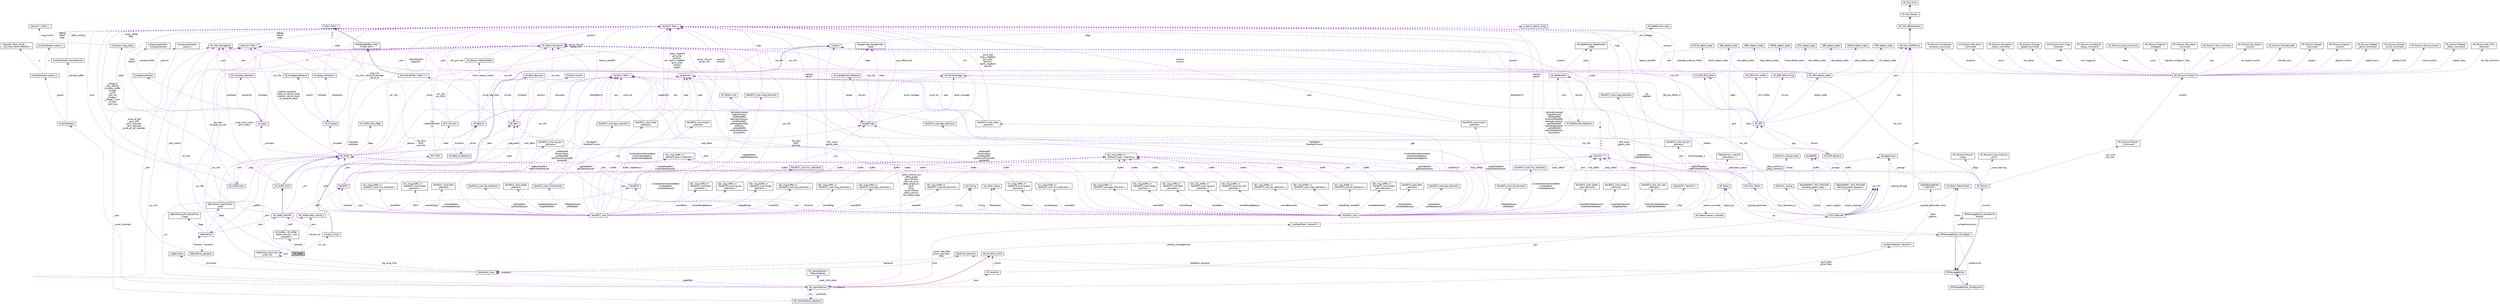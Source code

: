 digraph "AP_ADSB"
{
 // INTERACTIVE_SVG=YES
  edge [fontname="Helvetica",fontsize="10",labelfontname="Helvetica",labelfontsize="10"];
  node [fontname="Helvetica",fontsize="10",shape=record];
  Node1 [label="AP_ADSB",height=0.2,width=0.4,color="black", fillcolor="grey75", style="filled", fontcolor="black"];
  Node2 -> Node1 [dir="back",color="darkorchid3",fontsize="10",style="dashed",label=" _my_loc" ,fontname="Helvetica"];
  Node2 [label="Location_Class",height=0.2,width=0.4,color="black", fillcolor="white", style="filled",URL="$classLocation__Class.html"];
  Node3 -> Node2 [dir="back",color="midnightblue",fontsize="10",style="solid",fontname="Helvetica"];
  Node3 [label="Location",height=0.2,width=0.4,color="black", fillcolor="white", style="filled",URL="$structLocation.html"];
  Node4 -> Node3 [dir="back",color="darkorchid3",fontsize="10",style="dashed",label=" flags" ,fontname="Helvetica"];
  Node4 [label="Location_Option_Flags",height=0.2,width=0.4,color="black", fillcolor="white", style="filled",URL="$structLocation__Option__Flags.html"];
  Node5 -> Node2 [dir="back",color="darkorchid3",fontsize="10",style="dashed",label=" _ahrs" ,fontname="Helvetica"];
  Node5 [label="AP_AHRS_NavEKF",height=0.2,width=0.4,color="black", fillcolor="white", style="filled",URL="$classAP__AHRS__NavEKF.html"];
  Node6 -> Node5 [dir="back",color="midnightblue",fontsize="10",style="solid",fontname="Helvetica"];
  Node6 [label="AP_AHRS_DCM",height=0.2,width=0.4,color="black", fillcolor="white", style="filled",URL="$classAP__AHRS__DCM.html"];
  Node7 -> Node6 [dir="back",color="midnightblue",fontsize="10",style="solid",fontname="Helvetica"];
  Node7 [label="AP_AHRS",height=0.2,width=0.4,color="black", fillcolor="white", style="filled",URL="$classAP__AHRS.html"];
  Node8 -> Node7 [dir="back",color="darkorchid3",fontsize="10",style="dashed",label=" _rotation_autopilot\l_body_to_vehicle_body\n_rotation_vehicle_body\l_to_autopilot_body" ,fontname="Helvetica"];
  Node8 [label="Matrix3\< float \>",height=0.2,width=0.4,color="black", fillcolor="white", style="filled",URL="$classMatrix3.html"];
  Node9 -> Node8 [dir="back",color="darkorchid3",fontsize="10",style="dashed",label=" a\nb\nc" ,fontname="Helvetica"];
  Node9 [label="Vector3\< float \>",height=0.2,width=0.4,color="black", fillcolor="white", style="filled",URL="$classVector3.html"];
  Node10 -> Node7 [dir="back",color="darkorchid3",fontsize="10",style="dashed",label=" _flags" ,fontname="Helvetica"];
  Node10 [label="AP_AHRS::ahrs_flags",height=0.2,width=0.4,color="black", fillcolor="white", style="filled",URL="$structAP__AHRS_1_1ahrs__flags.html"];
  Node11 -> Node7 [dir="back",color="darkorchid3",fontsize="10",style="dashed",label=" _baro" ,fontname="Helvetica"];
  Node11 [label="AP_Baro",height=0.2,width=0.4,color="black", fillcolor="white", style="filled",URL="$classAP__Baro.html"];
  Node12 -> Node11 [dir="back",color="darkorchid3",fontsize="10",style="dashed",label=" sensors" ,fontname="Helvetica"];
  Node12 [label="AP_Baro::sensor",height=0.2,width=0.4,color="black", fillcolor="white", style="filled",URL="$structAP__Baro_1_1sensor.html"];
  Node13 -> Node11 [dir="back",color="darkorchid3",fontsize="10",style="dashed",label=" _climb_rate_filter" ,fontname="Helvetica"];
  Node13 [label="DerivativeFilter\< float, 7 \>",height=0.2,width=0.4,color="black", fillcolor="white", style="filled",URL="$classDerivativeFilter.html"];
  Node14 -> Node13 [dir="back",color="midnightblue",fontsize="10",style="solid",fontname="Helvetica"];
  Node14 [label="FilterWithBuffer\< float,\l FILTER_SIZE \>",height=0.2,width=0.4,color="black", fillcolor="white", style="filled",URL="$classFilterWithBuffer.html"];
  Node15 -> Node14 [dir="back",color="midnightblue",fontsize="10",style="solid",fontname="Helvetica"];
  Node15 [label="Filter\< float \>",height=0.2,width=0.4,color="black", fillcolor="white", style="filled",URL="$classFilter.html"];
  Node16 -> Node11 [dir="back",color="darkorchid3",fontsize="10",style="dashed",label=" var_info" ,fontname="Helvetica"];
  Node16 [label="AP_Param::GroupInfo",height=0.2,width=0.4,color="black", fillcolor="white", style="filled",URL="$structAP__Param_1_1GroupInfo.html"];
  Node16 -> Node16 [dir="back",color="darkorchid3",fontsize="10",style="dashed",label=" group_info_ptr\ngroup_info" ,fontname="Helvetica"];
  Node17 -> Node11 [dir="back",color="darkorchid3",fontsize="10",style="dashed",label=" drivers" ,fontname="Helvetica"];
  Node17 [label="AP_Baro_Backend",height=0.2,width=0.4,color="black", fillcolor="white", style="filled",URL="$classAP__Baro__Backend.html"];
  Node11 -> Node17 [dir="back",color="darkorchid3",fontsize="10",style="dashed",label=" _frontend" ,fontname="Helvetica"];
  Node18 -> Node17 [dir="back",color="darkorchid3",fontsize="10",style="dashed",label=" _sem" ,fontname="Helvetica"];
  Node18 [label="AP_HAL::Semaphore",height=0.2,width=0.4,color="black", fillcolor="white", style="filled",URL="$classAP__HAL_1_1Semaphore.html"];
  Node19 -> Node7 [dir="back",color="darkorchid3",fontsize="10",style="dashed",label=" _optflow" ,fontname="Helvetica"];
  Node19 [label="OpticalFlow",height=0.2,width=0.4,color="black", fillcolor="white", style="filled",URL="$classOpticalFlow.html"];
  Node5 -> Node19 [dir="back",color="darkorchid3",fontsize="10",style="dashed",label=" _ahrs" ,fontname="Helvetica"];
  Node16 -> Node19 [dir="back",color="darkorchid3",fontsize="10",style="dashed",label=" var_info" ,fontname="Helvetica"];
  Node20 -> Node19 [dir="back",color="darkorchid3",fontsize="10",style="dashed",label=" _state" ,fontname="Helvetica"];
  Node20 [label="OpticalFlow::OpticalFlow\l_state",height=0.2,width=0.4,color="black", fillcolor="white", style="filled",URL="$structOpticalFlow_1_1OpticalFlow__state.html"];
  Node21 -> Node20 [dir="back",color="darkorchid3",fontsize="10",style="dashed",label=" flowRate\nbodyRate" ,fontname="Helvetica"];
  Node21 [label="Vector2\< float \>",height=0.2,width=0.4,color="black", fillcolor="white", style="filled",URL="$structVector2.html"];
  Node22 -> Node19 [dir="back",color="darkorchid3",fontsize="10",style="dashed",label=" backend" ,fontname="Helvetica"];
  Node22 [label="OpticalFlow_backend",height=0.2,width=0.4,color="black", fillcolor="white", style="filled",URL="$classOpticalFlow__backend.html"];
  Node19 -> Node22 [dir="back",color="darkorchid3",fontsize="10",style="dashed",label=" frontend" ,fontname="Helvetica"];
  Node18 -> Node22 [dir="back",color="darkorchid3",fontsize="10",style="dashed",label=" _sem" ,fontname="Helvetica"];
  Node23 -> Node19 [dir="back",color="darkorchid3",fontsize="10",style="dashed",label=" _flags" ,fontname="Helvetica"];
  Node23 [label="OpticalFlow::AP_OpticalFlow\l_Flags",height=0.2,width=0.4,color="black", fillcolor="white", style="filled",URL="$structOpticalFlow_1_1AP__OpticalFlow__Flags.html"];
  Node16 -> Node7 [dir="back",color="darkorchid3",fontsize="10",style="dashed",label=" var_info" ,fontname="Helvetica"];
  Node24 -> Node7 [dir="back",color="darkorchid3",fontsize="10",style="dashed",label=" _view" ,fontname="Helvetica"];
  Node24 [label="AP_AHRS_View",height=0.2,width=0.4,color="black", fillcolor="white", style="filled",URL="$classAP__AHRS__View.html"];
  Node8 -> Node24 [dir="back",color="darkorchid3",fontsize="10",style="dashed",label=" rot_view\nrot_body_to_ned" ,fontname="Helvetica"];
  Node9 -> Node24 [dir="back",color="darkorchid3",fontsize="10",style="dashed",label=" gyro" ,fontname="Helvetica"];
  Node7 -> Node24 [dir="back",color="darkorchid3",fontsize="10",style="dashed",label=" ahrs" ,fontname="Helvetica"];
  Node9 -> Node7 [dir="back",color="darkorchid3",fontsize="10",style="dashed",label=" _last_trim\n_accel_ef_blended\n_accel_ef" ,fontname="Helvetica"];
  Node25 -> Node7 [dir="back",color="darkorchid3",fontsize="10",style="dashed",label=" _ins" ,fontname="Helvetica"];
  Node25 [label="AP_InertialSensor",height=0.2,width=0.4,color="black", fillcolor="white", style="filled",URL="$classAP__InertialSensor.html"];
  Node26 -> Node25 [dir="back",color="firebrick4",fontsize="10",style="solid",fontname="Helvetica"];
  Node26 [label="AP_AccelCal_Client",height=0.2,width=0.4,color="black", fillcolor="white", style="filled",URL="$classAP__AccelCal__Client.html"];
  Node27 -> Node25 [dir="back",color="darkorchid3",fontsize="10",style="dashed",label=" _peak_hold_state" ,fontname="Helvetica"];
  Node27 [label="AP_InertialSensor::\lPeakHoldState",height=0.2,width=0.4,color="black", fillcolor="white", style="filled",URL="$structAP__InertialSensor_1_1PeakHoldState.html"];
  Node28 -> Node25 [dir="back",color="darkorchid3",fontsize="10",style="dashed",label=" _accel_vibe_filter\n_accel_vibe_floor\l_filter" ,fontname="Helvetica"];
  Node28 [label="LowPassFilter\< Vector3f \>",height=0.2,width=0.4,color="black", fillcolor="white", style="filled",URL="$classLowPassFilter.html"];
  Node29 -> Node28 [dir="back",color="darkorchid3",fontsize="10",style="dashed",label=" _filter" ,fontname="Helvetica"];
  Node29 [label="DigitalLPF\< Vector3f \>",height=0.2,width=0.4,color="black", fillcolor="white", style="filled",URL="$classDigitalLPF.html"];
  Node30 -> Node29 [dir="back",color="darkorchid3",fontsize="10",style="dashed",label=" _output" ,fontname="Helvetica"];
  Node30 [label="Vector3\< T \>",height=0.2,width=0.4,color="black", fillcolor="white", style="filled",URL="$classVector3.html"];
  Node31 -> Node30 [dir="back",color="darkorchid3",fontsize="10",style="dashed",label=" x\ny\nz" ,fontname="Helvetica"];
  Node31 [label="T",height=0.2,width=0.4,color="grey75", fillcolor="white", style="filled"];
  Node32 -> Node25 [dir="back",color="darkorchid3",fontsize="10",style="dashed",label=" _backends" ,fontname="Helvetica"];
  Node32 [label="AP_InertialSensor_Backend",height=0.2,width=0.4,color="black", fillcolor="white", style="filled",URL="$classAP__InertialSensor__Backend.html"];
  Node18 -> Node32 [dir="back",color="darkorchid3",fontsize="10",style="dashed",label=" _sem" ,fontname="Helvetica"];
  Node25 -> Node32 [dir="back",color="darkorchid3",fontsize="10",style="dashed",label=" _imu" ,fontname="Helvetica"];
  Node33 -> Node25 [dir="back",color="darkorchid3",fontsize="10",style="dashed",label=" _gyro_filter\n_accel_filter" ,fontname="Helvetica"];
  Node33 [label="LowPassFilter2p\< Vector3f \>",height=0.2,width=0.4,color="black", fillcolor="white", style="filled",URL="$classLowPassFilter2p.html"];
  Node34 -> Node33 [dir="back",color="darkorchid3",fontsize="10",style="dashed",label=" _filter\n_params" ,fontname="Helvetica"];
  Node34 [label="DigitalBiquadFilter\l\< Vector3f \>",height=0.2,width=0.4,color="black", fillcolor="white", style="filled",URL="$classDigitalBiquadFilter.html"];
  Node30 -> Node34 [dir="back",color="darkorchid3",fontsize="10",style="dashed",label=" _delay_element_1\n_delay_element_2" ,fontname="Helvetica"];
  Node35 -> Node25 [dir="back",color="darkorchid3",fontsize="10",style="dashed",label=" _accel_calibrator" ,fontname="Helvetica"];
  Node35 [label="AccelCalibrator",height=0.2,width=0.4,color="black", fillcolor="white", style="filled",URL="$classAccelCalibrator.html"];
  Node36 -> Node35 [dir="back",color="darkorchid3",fontsize="10",style="dashed",label=" _param" ,fontname="Helvetica"];
  Node36 [label="AccelCalibrator::param_u",height=0.2,width=0.4,color="black", fillcolor="white", style="filled",URL="$unionAccelCalibrator_1_1param__u.html"];
  Node37 -> Node36 [dir="back",color="darkorchid3",fontsize="10",style="dashed",label=" s" ,fontname="Helvetica"];
  Node37 [label="AccelCalibrator::param_t",height=0.2,width=0.4,color="black", fillcolor="white", style="filled",URL="$structAccelCalibrator_1_1param__t.html"];
  Node9 -> Node37 [dir="back",color="darkorchid3",fontsize="10",style="dashed",label=" offdiag\noffset\ndiag" ,fontname="Helvetica"];
  Node38 -> Node36 [dir="back",color="darkorchid3",fontsize="10",style="dashed",label=" a" ,fontname="Helvetica"];
  Node38 [label="VectorN\< float, ACCEL\l_CAL_MAX_NUM_PARAMS \>",height=0.2,width=0.4,color="black", fillcolor="white", style="filled",URL="$classVectorN.html"];
  Node39 -> Node35 [dir="back",color="darkorchid3",fontsize="10",style="dashed",label=" _sample_buffer" ,fontname="Helvetica"];
  Node39 [label="AccelCalibrator::AccelSample",height=0.2,width=0.4,color="black", fillcolor="white", style="filled",URL="$structAccelCalibrator_1_1AccelSample.html"];
  Node9 -> Node39 [dir="back",color="darkorchid3",fontsize="10",style="dashed",label=" delta_velocity" ,fontname="Helvetica"];
  Node40 -> Node25 [dir="back",color="darkorchid3",fontsize="10",style="dashed",label=" _dataflash" ,fontname="Helvetica"];
  Node40 [label="DataFlash_Class",height=0.2,width=0.4,color="black", fillcolor="white", style="filled",URL="$classDataFlash__Class.html"];
  Node41 -> Node40 [dir="back",color="darkorchid3",fontsize="10",style="dashed",label=" log_write_fmts" ,fontname="Helvetica"];
  Node41 [label="DataFlash_Class::log\l_write_fmt",height=0.2,width=0.4,color="black", fillcolor="white", style="filled",URL="$structDataFlash__Class_1_1log__write__fmt.html"];
  Node41 -> Node41 [dir="back",color="darkorchid3",fontsize="10",style="dashed",label=" next" ,fontname="Helvetica"];
  Node42 -> Node40 [dir="back",color="darkorchid3",fontsize="10",style="dashed",label=" _structures" ,fontname="Helvetica"];
  Node42 [label="LogStructure",height=0.2,width=0.4,color="black", fillcolor="white", style="filled",URL="$structLogStructure.html"];
  Node40 -> Node40 [dir="back",color="darkorchid3",fontsize="10",style="dashed",label=" _instance" ,fontname="Helvetica"];
  Node43 -> Node40 [dir="back",color="darkorchid3",fontsize="10",style="dashed",label=" backends" ,fontname="Helvetica"];
  Node43 [label="DataFlash_Backend",height=0.2,width=0.4,color="black", fillcolor="white", style="filled",URL="$classDataFlash__Backend.html"];
  Node40 -> Node43 [dir="back",color="darkorchid3",fontsize="10",style="dashed",label=" _front" ,fontname="Helvetica"];
  Node44 -> Node43 [dir="back",color="darkorchid3",fontsize="10",style="dashed",label=" _startup_messagewriter" ,fontname="Helvetica"];
  Node44 [label="DFMessageWriter_DFLogStart",height=0.2,width=0.4,color="black", fillcolor="white", style="filled",URL="$classDFMessageWriter__DFLogStart.html"];
  Node45 -> Node44 [dir="back",color="midnightblue",fontsize="10",style="solid",fontname="Helvetica"];
  Node45 [label="DFMessageWriter",height=0.2,width=0.4,color="black", fillcolor="white", style="filled",URL="$classDFMessageWriter.html"];
  Node43 -> Node45 [dir="back",color="darkorchid3",fontsize="10",style="dashed",label=" _dataflash_backend" ,fontname="Helvetica"];
  Node46 -> Node44 [dir="back",color="darkorchid3",fontsize="10",style="dashed",label=" _writeentiremission" ,fontname="Helvetica"];
  Node46 [label="DFMessageWriter_WriteEntire\lMission",height=0.2,width=0.4,color="black", fillcolor="white", style="filled",URL="$classDFMessageWriter__WriteEntireMission.html"];
  Node45 -> Node46 [dir="back",color="midnightblue",fontsize="10",style="solid",fontname="Helvetica"];
  Node47 -> Node46 [dir="back",color="darkorchid3",fontsize="10",style="dashed",label=" _mission" ,fontname="Helvetica"];
  Node47 [label="AP_Mission",height=0.2,width=0.4,color="black", fillcolor="white", style="filled",URL="$classAP__Mission.html",tooltip="Object managing Mission. "];
  Node48 -> Node47 [dir="back",color="darkorchid3",fontsize="10",style="dashed",label=" _storage" ,fontname="Helvetica"];
  Node48 [label="StorageAccess",height=0.2,width=0.4,color="black", fillcolor="white", style="filled",URL="$classStorageAccess.html"];
  Node49 -> Node47 [dir="back",color="darkorchid3",fontsize="10",style="dashed",label=" _nav_cmd\n_do_cmd" ,fontname="Helvetica"];
  Node49 [label="AP_Mission::Mission\l_Command",height=0.2,width=0.4,color="black", fillcolor="white", style="filled",URL="$structAP__Mission_1_1Mission__Command.html"];
  Node50 -> Node49 [dir="back",color="darkorchid3",fontsize="10",style="dashed",label=" content" ,fontname="Helvetica"];
  Node50 [label="AP_Mission::Content",height=0.2,width=0.4,color="black", fillcolor="white", style="filled",URL="$unionAP__Mission_1_1Content.html"];
  Node51 -> Node50 [dir="back",color="darkorchid3",fontsize="10",style="dashed",label=" guided_limits" ,fontname="Helvetica"];
  Node51 [label="AP_Mission::Guided\l_Limits_Command",height=0.2,width=0.4,color="black", fillcolor="white", style="filled",URL="$structAP__Mission_1_1Guided__Limits__Command.html"];
  Node52 -> Node50 [dir="back",color="darkorchid3",fontsize="10",style="dashed",label=" mount_control" ,fontname="Helvetica"];
  Node52 [label="AP_Mission::Mount_Control",height=0.2,width=0.4,color="black", fillcolor="white", style="filled",URL="$structAP__Mission_1_1Mount__Control.html"];
  Node53 -> Node50 [dir="back",color="darkorchid3",fontsize="10",style="dashed",label=" repeat_relay" ,fontname="Helvetica"];
  Node53 [label="AP_Mission::Repeat\l_Relay_Command",height=0.2,width=0.4,color="black", fillcolor="white", style="filled",URL="$structAP__Mission_1_1Repeat__Relay__Command.html"];
  Node54 -> Node50 [dir="back",color="darkorchid3",fontsize="10",style="dashed",label=" do_vtol_transition" ,fontname="Helvetica"];
  Node54 [label="AP_Mission::Do_VTOL\l_Transition",height=0.2,width=0.4,color="black", fillcolor="white", style="filled",URL="$structAP__Mission_1_1Do__VTOL__Transition.html"];
  Node55 -> Node50 [dir="back",color="darkorchid3",fontsize="10",style="dashed",label=" distance" ,fontname="Helvetica"];
  Node55 [label="AP_Mission::Conditional\l_Distance_Command",height=0.2,width=0.4,color="black", fillcolor="white", style="filled",URL="$structAP__Mission_1_1Conditional__Distance__Command.html"];
  Node56 -> Node50 [dir="back",color="darkorchid3",fontsize="10",style="dashed",label=" servo" ,fontname="Helvetica"];
  Node56 [label="AP_Mission::Set_Servo\l_Command",height=0.2,width=0.4,color="black", fillcolor="white", style="filled",URL="$structAP__Mission_1_1Set__Servo__Command.html"];
  Node57 -> Node50 [dir="back",color="darkorchid3",fontsize="10",style="dashed",label=" nav_delay" ,fontname="Helvetica"];
  Node57 [label="AP_Mission::Navigation\l_Delay_Command",height=0.2,width=0.4,color="black", fillcolor="white", style="filled",URL="$structAP__Mission_1_1Navigation__Delay__Command.html"];
  Node58 -> Node50 [dir="back",color="darkorchid3",fontsize="10",style="dashed",label=" speed" ,fontname="Helvetica"];
  Node58 [label="AP_Mission::Change\l_Speed_Command",height=0.2,width=0.4,color="black", fillcolor="white", style="filled",URL="$structAP__Mission_1_1Change__Speed__Command.html"];
  Node59 -> Node50 [dir="back",color="darkorchid3",fontsize="10",style="dashed",label=" cam_trigg_dist" ,fontname="Helvetica"];
  Node59 [label="AP_Mission::Cam_Trigg\l_Distance",height=0.2,width=0.4,color="black", fillcolor="white", style="filled",URL="$structAP__Mission_1_1Cam__Trigg__Distance.html"];
  Node60 -> Node50 [dir="back",color="darkorchid3",fontsize="10",style="dashed",label=" delay" ,fontname="Helvetica"];
  Node60 [label="AP_Mission::Conditional\l_Delay_Command",height=0.2,width=0.4,color="black", fillcolor="white", style="filled",URL="$structAP__Mission_1_1Conditional__Delay__Command.html"];
  Node61 -> Node50 [dir="back",color="darkorchid3",fontsize="10",style="dashed",label=" jump" ,fontname="Helvetica"];
  Node61 [label="AP_Mission::Jump_Command",height=0.2,width=0.4,color="black", fillcolor="white", style="filled",URL="$structAP__Mission_1_1Jump__Command.html"];
  Node3 -> Node50 [dir="back",color="darkorchid3",fontsize="10",style="dashed",label=" location" ,fontname="Helvetica"];
  Node62 -> Node50 [dir="back",color="darkorchid3",fontsize="10",style="dashed",label=" digicam_configure" ,fontname="Helvetica"];
  Node62 [label="AP_Mission::Digicam\l_Configure",height=0.2,width=0.4,color="black", fillcolor="white", style="filled",URL="$structAP__Mission_1_1Digicam__Configure.html"];
  Node63 -> Node50 [dir="back",color="darkorchid3",fontsize="10",style="dashed",label=" relay" ,fontname="Helvetica"];
  Node63 [label="AP_Mission::Set_Relay\l_Command",height=0.2,width=0.4,color="black", fillcolor="white", style="filled",URL="$structAP__Mission_1_1Set__Relay__Command.html"];
  Node64 -> Node50 [dir="back",color="darkorchid3",fontsize="10",style="dashed",label=" yaw" ,fontname="Helvetica"];
  Node64 [label="AP_Mission::Yaw_Command",height=0.2,width=0.4,color="black", fillcolor="white", style="filled",URL="$structAP__Mission_1_1Yaw__Command.html"];
  Node65 -> Node50 [dir="back",color="darkorchid3",fontsize="10",style="dashed",label=" do_engine_control" ,fontname="Helvetica"];
  Node65 [label="AP_Mission::Do_Engine\l_Control",height=0.2,width=0.4,color="black", fillcolor="white", style="filled",URL="$structAP__Mission_1_1Do__Engine__Control.html"];
  Node66 -> Node50 [dir="back",color="darkorchid3",fontsize="10",style="dashed",label=" altitude_wait" ,fontname="Helvetica"];
  Node66 [label="AP_Mission::Altitude_Wait",height=0.2,width=0.4,color="black", fillcolor="white", style="filled",URL="$structAP__Mission_1_1Altitude__Wait.html"];
  Node67 -> Node50 [dir="back",color="darkorchid3",fontsize="10",style="dashed",label=" gripper" ,fontname="Helvetica"];
  Node67 [label="AP_Mission::Gripper\l_Command",height=0.2,width=0.4,color="black", fillcolor="white", style="filled",URL="$structAP__Mission_1_1Gripper__Command.html"];
  Node68 -> Node50 [dir="back",color="darkorchid3",fontsize="10",style="dashed",label=" digicam_control" ,fontname="Helvetica"];
  Node68 [label="AP_Mission::Digicam\l_Control",height=0.2,width=0.4,color="black", fillcolor="white", style="filled",URL="$structAP__Mission_1_1Digicam__Control.html"];
  Node69 -> Node50 [dir="back",color="darkorchid3",fontsize="10",style="dashed",label=" repeat_servo" ,fontname="Helvetica"];
  Node69 [label="AP_Mission::Repeat\l_Servo_Command",height=0.2,width=0.4,color="black", fillcolor="white", style="filled",URL="$structAP__Mission_1_1Repeat__Servo__Command.html"];
  Node16 -> Node47 [dir="back",color="darkorchid3",fontsize="10",style="dashed",label=" var_info" ,fontname="Helvetica"];
  Node70 -> Node47 [dir="back",color="darkorchid3",fontsize="10",style="dashed",label=" _flags" ,fontname="Helvetica"];
  Node70 [label="AP_Mission::Mission\l_Flags",height=0.2,width=0.4,color="black", fillcolor="white", style="filled",URL="$structAP__Mission_1_1Mission__Flags.html"];
  Node7 -> Node47 [dir="back",color="darkorchid3",fontsize="10",style="dashed",label=" _ahrs" ,fontname="Helvetica"];
  Node71 -> Node47 [dir="back",color="darkorchid3",fontsize="10",style="dashed",label=" _jump_tracking" ,fontname="Helvetica"];
  Node71 [label="AP_Mission::jump_tracking\l_struct",height=0.2,width=0.4,color="black", fillcolor="white", style="filled",URL="$structAP__Mission_1_1jump__tracking__struct.html"];
  Node72 -> Node44 [dir="back",color="darkorchid3",fontsize="10",style="dashed",label=" _writesysinfo" ,fontname="Helvetica"];
  Node72 [label="DFMessageWriter_WriteSysInfo",height=0.2,width=0.4,color="black", fillcolor="white", style="filled",URL="$classDFMessageWriter__WriteSysInfo.html"];
  Node45 -> Node72 [dir="back",color="midnightblue",fontsize="10",style="solid",fontname="Helvetica"];
  Node73 -> Node44 [dir="back",color="darkorchid3",fontsize="10",style="dashed",label=" token" ,fontname="Helvetica"];
  Node73 [label="AP_Param::ParamToken",height=0.2,width=0.4,color="black", fillcolor="white", style="filled",URL="$structAP__Param_1_1ParamToken.html"];
  Node74 -> Node44 [dir="back",color="darkorchid3",fontsize="10",style="dashed",label=" ap" ,fontname="Helvetica"];
  Node74 [label="AP_Param",height=0.2,width=0.4,color="black", fillcolor="white", style="filled",URL="$classAP__Param.html"];
  Node48 -> Node74 [dir="back",color="darkorchid3",fontsize="10",style="dashed",label=" _storage" ,fontname="Helvetica"];
  Node75 -> Node74 [dir="back",color="darkorchid3",fontsize="10",style="dashed",label=" _var_info" ,fontname="Helvetica"];
  Node75 [label="AP_Param::Info",height=0.2,width=0.4,color="black", fillcolor="white", style="filled",URL="$structAP__Param_1_1Info.html"];
  Node16 -> Node75 [dir="back",color="darkorchid3",fontsize="10",style="dashed",label=" group_info_ptr\ngroup_info" ,fontname="Helvetica"];
  Node76 -> Node74 [dir="back",color="darkorchid3",fontsize="10",style="dashed",label=" param_overrides" ,fontname="Helvetica"];
  Node76 [label="AP_Param::param_override",height=0.2,width=0.4,color="black", fillcolor="white", style="filled",URL="$structAP__Param_1_1param__override.html"];
  Node74 -> Node76 [dir="back",color="darkorchid3",fontsize="10",style="dashed",label=" object_ptr" ,fontname="Helvetica"];
  Node16 -> Node40 [dir="back",color="darkorchid3",fontsize="10",style="dashed",label=" var_info" ,fontname="Helvetica"];
  Node16 -> Node25 [dir="back",color="darkorchid3",fontsize="10",style="dashed",label=" var_info" ,fontname="Helvetica"];
  Node25 -> Node25 [dir="back",color="darkorchid3",fontsize="10",style="dashed",label=" _s_instance" ,fontname="Helvetica"];
  Node9 -> Node25 [dir="back",color="darkorchid3",fontsize="10",style="dashed",label=" _delta_velocity_acc\n_delta_angle\n_gyro_filtered\n_last_raw_gyro\n_delta_angle_acc\n_gyro\n_accel\n_accel_filtered\n_delta_velocity\n_last_delta_angle\n..." ,fontname="Helvetica"];
  Node77 -> Node25 [dir="back",color="darkorchid3",fontsize="10",style="dashed",label=" _acal" ,fontname="Helvetica"];
  Node77 [label="AP_AccelCal",height=0.2,width=0.4,color="black", fillcolor="white", style="filled",URL="$classAP__AccelCal.html"];
  Node78 -> Node77 [dir="back",color="darkorchid3",fontsize="10",style="dashed",label=" _gcs" ,fontname="Helvetica"];
  Node78 [label="GCS_MAVLINK",height=0.2,width=0.4,color="black", fillcolor="white", style="filled",URL="$structGCS__MAVLINK.html",tooltip="MAVLink transport control class. "];
  Node79 -> Node78 [dir="back",color="midnightblue",fontsize="10",style="solid",fontname="Helvetica"];
  Node79 [label="var_info",height=0.2,width=0.4,color="grey75", fillcolor="white", style="filled"];
  Node79 -> Node78 [dir="back",color="midnightblue",fontsize="10",style="solid",fontname="Helvetica"];
  Node79 -> Node78 [dir="back",color="midnightblue",fontsize="10",style="solid",fontname="Helvetica"];
  Node48 -> Node78 [dir="back",color="darkorchid3",fontsize="10",style="dashed",label=" _signing_storage" ,fontname="Helvetica"];
  Node80 -> Node78 [dir="back",color="darkorchid3",fontsize="10",style="dashed",label=" serialmanager_p" ,fontname="Helvetica"];
  Node80 [label="AP_SerialManager",height=0.2,width=0.4,color="black", fillcolor="white", style="filled",URL="$classAP__SerialManager.html"];
  Node81 -> Node80 [dir="back",color="darkorchid3",fontsize="10",style="dashed",label=" uart" ,fontname="Helvetica"];
  Node81 [label="AP_HAL::UARTDriver",height=0.2,width=0.4,color="black", fillcolor="white", style="filled",URL="$classAP__HAL_1_1UARTDriver.html"];
  Node82 -> Node81 [dir="back",color="midnightblue",fontsize="10",style="solid",fontname="Helvetica"];
  Node82 [label="AP_HAL::BetterStream",height=0.2,width=0.4,color="black", fillcolor="white", style="filled",URL="$classAP__HAL_1_1BetterStream.html"];
  Node83 -> Node82 [dir="back",color="midnightblue",fontsize="10",style="solid",fontname="Helvetica"];
  Node83 [label="AP_HAL::Stream",height=0.2,width=0.4,color="black", fillcolor="white", style="filled",URL="$classAP__HAL_1_1Stream.html"];
  Node84 -> Node83 [dir="back",color="midnightblue",fontsize="10",style="solid",fontname="Helvetica"];
  Node84 [label="AP_HAL::Print",height=0.2,width=0.4,color="black", fillcolor="white", style="filled",URL="$classAP__HAL_1_1Print.html"];
  Node16 -> Node80 [dir="back",color="darkorchid3",fontsize="10",style="dashed",label=" var_info" ,fontname="Helvetica"];
  Node85 -> Node78 [dir="back",color="darkorchid3",fontsize="10",style="dashed",label=" param_replies" ,fontname="Helvetica"];
  Node85 [label="ObjectBuffer\< GCS_MAVLINK\l::pending_param_reply \>",height=0.2,width=0.4,color="black", fillcolor="white", style="filled",URL="$classObjectBuffer.html"];
  Node86 -> Node85 [dir="back",color="darkorchid3",fontsize="10",style="dashed",label=" buffer" ,fontname="Helvetica"];
  Node86 [label="ByteBuffer",height=0.2,width=0.4,color="black", fillcolor="white", style="filled",URL="$classByteBuffer.html"];
  Node87 -> Node78 [dir="back",color="darkorchid3",fontsize="10",style="dashed",label=" param_requests" ,fontname="Helvetica"];
  Node87 [label="ObjectBuffer\< GCS_MAVLINK\l::pending_param_request \>",height=0.2,width=0.4,color="black", fillcolor="white", style="filled",URL="$classObjectBuffer.html"];
  Node86 -> Node87 [dir="back",color="darkorchid3",fontsize="10",style="dashed",label=" buffer" ,fontname="Helvetica"];
  Node73 -> Node78 [dir="back",color="darkorchid3",fontsize="10",style="dashed",label=" _queued_parameter_token" ,fontname="Helvetica"];
  Node88 -> Node78 [dir="back",color="darkorchid3",fontsize="10",style="dashed",label=" routing" ,fontname="Helvetica"];
  Node88 [label="MAVLink_routing",height=0.2,width=0.4,color="black", fillcolor="white", style="filled",URL="$classMAVLink__routing.html"];
  Node89 -> Node88 [dir="back",color="darkorchid3",fontsize="10",style="dashed",label=" routes" ,fontname="Helvetica"];
  Node89 [label="MAVLink_routing::route",height=0.2,width=0.4,color="black", fillcolor="white", style="filled",URL="$structMAVLink__routing_1_1route.html"];
  Node81 -> Node78 [dir="back",color="darkorchid3",fontsize="10",style="dashed",label=" _port" ,fontname="Helvetica"];
  Node74 -> Node78 [dir="back",color="darkorchid3",fontsize="10",style="dashed",label=" _queued_parameter" ,fontname="Helvetica"];
  Node16 -> Node78 [dir="back",color="darkorchid3",fontsize="10",style="dashed",label=" var_info" ,fontname="Helvetica"];
  Node90 -> Node78 [dir="back",color="darkorchid3",fontsize="10",style="dashed",label=" frsky_telemetry_p" ,fontname="Helvetica"];
  Node90 [label="AP_Frsky_Telem",height=0.2,width=0.4,color="black", fillcolor="white", style="filled",URL="$classAP__Frsky__Telem.html"];
  Node91 -> Node90 [dir="back",color="darkorchid3",fontsize="10",style="dashed",label=" _battery" ,fontname="Helvetica"];
  Node91 [label="AP_BattMonitor",height=0.2,width=0.4,color="black", fillcolor="white", style="filled",URL="$classAP__BattMonitor.html"];
  Node16 -> Node91 [dir="back",color="darkorchid3",fontsize="10",style="dashed",label=" var_info" ,fontname="Helvetica"];
  Node92 -> Node91 [dir="back",color="darkorchid3",fontsize="10",style="dashed",label=" state" ,fontname="Helvetica"];
  Node92 [label="AP_BattMonitor::BattMonitor\l_State",height=0.2,width=0.4,color="black", fillcolor="white", style="filled",URL="$structAP__BattMonitor_1_1BattMonitor__State.html"];
  Node93 -> Node92 [dir="back",color="darkorchid3",fontsize="10",style="dashed",label=" cell_voltages" ,fontname="Helvetica"];
  Node93 [label="AP_BattMonitor::cells",height=0.2,width=0.4,color="black", fillcolor="white", style="filled",URL="$structAP__BattMonitor_1_1cells.html"];
  Node94 -> Node91 [dir="back",color="darkorchid3",fontsize="10",style="dashed",label=" drivers" ,fontname="Helvetica"];
  Node94 [label="AP_BattMonitor_Backend",height=0.2,width=0.4,color="black", fillcolor="white", style="filled",URL="$classAP__BattMonitor__Backend.html"];
  Node91 -> Node94 [dir="back",color="darkorchid3",fontsize="10",style="dashed",label=" _mon" ,fontname="Helvetica"];
  Node92 -> Node94 [dir="back",color="darkorchid3",fontsize="10",style="dashed",label=" _state" ,fontname="Helvetica"];
  Node81 -> Node90 [dir="back",color="darkorchid3",fontsize="10",style="dashed",label=" _port" ,fontname="Helvetica"];
  Node95 -> Node90 [dir="back",color="darkorchid3",fontsize="10",style="dashed",label=" _rng" ,fontname="Helvetica"];
  Node95 [label="RangeFinder",height=0.2,width=0.4,color="black", fillcolor="white", style="filled",URL="$classRangeFinder.html"];
  Node80 -> Node95 [dir="back",color="darkorchid3",fontsize="10",style="dashed",label=" serial_manager" ,fontname="Helvetica"];
  Node96 -> Node95 [dir="back",color="darkorchid3",fontsize="10",style="dashed",label=" state" ,fontname="Helvetica"];
  Node96 [label="RangeFinder::RangeFinder\l_State",height=0.2,width=0.4,color="black", fillcolor="white", style="filled",URL="$structRangeFinder_1_1RangeFinder__State.html"];
  Node16 -> Node95 [dir="back",color="darkorchid3",fontsize="10",style="dashed",label=" var_info" ,fontname="Helvetica"];
  Node9 -> Node95 [dir="back",color="darkorchid3",fontsize="10",style="dashed",label=" pos_offset_zero" ,fontname="Helvetica"];
  Node97 -> Node95 [dir="back",color="darkorchid3",fontsize="10",style="dashed",label=" drivers" ,fontname="Helvetica"];
  Node97 [label="AP_RangeFinder_Backend",height=0.2,width=0.4,color="black", fillcolor="white", style="filled",URL="$classAP__RangeFinder__Backend.html"];
  Node96 -> Node97 [dir="back",color="darkorchid3",fontsize="10",style="dashed",label=" state" ,fontname="Helvetica"];
  Node18 -> Node97 [dir="back",color="darkorchid3",fontsize="10",style="dashed",label=" _sem" ,fontname="Helvetica"];
  Node95 -> Node97 [dir="back",color="darkorchid3",fontsize="10",style="dashed",label=" ranger" ,fontname="Helvetica"];
  Node7 -> Node90 [dir="back",color="darkorchid3",fontsize="10",style="dashed",label=" _ahrs" ,fontname="Helvetica"];
  Node98 -> Node90 [dir="back",color="darkorchid3",fontsize="10",style="dashed",label=" _statustext_queue" ,fontname="Helvetica"];
  Node98 [label="ObjectArray\< mavlink\l_statustext_t \>",height=0.2,width=0.4,color="black", fillcolor="white", style="filled",URL="$classObjectArray.html"];
  Node26 -> Node77 [dir="back",color="darkorchid3",fontsize="10",style="dashed",label=" _clients" ,fontname="Helvetica"];
  Node99 -> Node7 [dir="back",color="darkorchid3",fontsize="10",style="dashed",label=" _airspeed" ,fontname="Helvetica"];
  Node99 [label="AP_Airspeed",height=0.2,width=0.4,color="black", fillcolor="white", style="filled",URL="$classAP__Airspeed.html"];
  Node16 -> Node99 [dir="back",color="darkorchid3",fontsize="10",style="dashed",label=" var_info" ,fontname="Helvetica"];
  Node100 -> Node99 [dir="back",color="darkorchid3",fontsize="10",style="dashed",label=" sensor" ,fontname="Helvetica"];
  Node100 [label="AP_Airspeed_Backend",height=0.2,width=0.4,color="black", fillcolor="white", style="filled",URL="$classAP__Airspeed__Backend.html"];
  Node99 -> Node100 [dir="back",color="darkorchid3",fontsize="10",style="dashed",label=" frontend" ,fontname="Helvetica"];
  Node18 -> Node100 [dir="back",color="darkorchid3",fontsize="10",style="dashed",label=" sem" ,fontname="Helvetica"];
  Node101 -> Node99 [dir="back",color="darkorchid3",fontsize="10",style="dashed",label=" _calibration" ,fontname="Helvetica"];
  Node101 [label="Airspeed_Calibration",height=0.2,width=0.4,color="black", fillcolor="white", style="filled",URL="$classAirspeed__Calibration.html"];
  Node8 -> Node101 [dir="back",color="darkorchid3",fontsize="10",style="dashed",label=" P" ,fontname="Helvetica"];
  Node9 -> Node101 [dir="back",color="darkorchid3",fontsize="10",style="dashed",label=" state" ,fontname="Helvetica"];
  Node21 -> Node7 [dir="back",color="darkorchid3",fontsize="10",style="dashed",label=" _hp\n_lastGndVelADS\n_lp" ,fontname="Helvetica"];
  Node102 -> Node7 [dir="back",color="darkorchid3",fontsize="10",style="dashed",label=" _gps" ,fontname="Helvetica"];
  Node102 [label="AP_GPS",height=0.2,width=0.4,color="black", fillcolor="white", style="filled",URL="$classAP__GPS.html"];
  Node103 -> Node102 [dir="back",color="darkorchid3",fontsize="10",style="dashed",label=" detect_state" ,fontname="Helvetica"];
  Node103 [label="AP_GPS::detect_state",height=0.2,width=0.4,color="black", fillcolor="white", style="filled",URL="$structAP__GPS_1_1detect__state.html"];
  Node104 -> Node103 [dir="back",color="darkorchid3",fontsize="10",style="dashed",label=" sbp_detect_state" ,fontname="Helvetica"];
  Node104 [label="SBP_detect_state",height=0.2,width=0.4,color="black", fillcolor="white", style="filled",URL="$structSBP__detect__state.html"];
  Node105 -> Node103 [dir="back",color="darkorchid3",fontsize="10",style="dashed",label=" ublox_detect_state" ,fontname="Helvetica"];
  Node105 [label="UBLOX_detect_state",height=0.2,width=0.4,color="black", fillcolor="white", style="filled",URL="$structUBLOX__detect__state.html"];
  Node106 -> Node103 [dir="back",color="darkorchid3",fontsize="10",style="dashed",label=" sirf_detect_state" ,fontname="Helvetica"];
  Node106 [label="SIRF_detect_state",height=0.2,width=0.4,color="black", fillcolor="white", style="filled",URL="$structSIRF__detect__state.html"];
  Node107 -> Node103 [dir="back",color="darkorchid3",fontsize="10",style="dashed",label=" mtk19_detect_state" ,fontname="Helvetica"];
  Node107 [label="MTK19_detect_state",height=0.2,width=0.4,color="black", fillcolor="white", style="filled",URL="$structMTK19__detect__state.html"];
  Node108 -> Node103 [dir="back",color="darkorchid3",fontsize="10",style="dashed",label=" erb_detect_state" ,fontname="Helvetica"];
  Node108 [label="ERB_detect_state",height=0.2,width=0.4,color="black", fillcolor="white", style="filled",URL="$structERB__detect__state.html"];
  Node109 -> Node103 [dir="back",color="darkorchid3",fontsize="10",style="dashed",label=" sbp2_detect_state" ,fontname="Helvetica"];
  Node109 [label="SBP2_detect_state",height=0.2,width=0.4,color="black", fillcolor="white", style="filled",URL="$structSBP2__detect__state.html"];
  Node110 -> Node103 [dir="back",color="darkorchid3",fontsize="10",style="dashed",label=" nmea_detect_state" ,fontname="Helvetica"];
  Node110 [label="NMEA_detect_state",height=0.2,width=0.4,color="black", fillcolor="white", style="filled",URL="$structNMEA__detect__state.html"];
  Node111 -> Node103 [dir="back",color="darkorchid3",fontsize="10",style="dashed",label=" mtk_detect_state" ,fontname="Helvetica"];
  Node111 [label="MTK_detect_state",height=0.2,width=0.4,color="black", fillcolor="white", style="filled",URL="$structMTK__detect__state.html"];
  Node112 -> Node102 [dir="back",color="darkorchid3",fontsize="10",style="dashed",label=" timing" ,fontname="Helvetica"];
  Node112 [label="AP_GPS::GPS_timing",height=0.2,width=0.4,color="black", fillcolor="white", style="filled",URL="$structAP__GPS_1_1GPS__timing.html"];
  Node113 -> Node102 [dir="back",color="darkorchid3",fontsize="10",style="dashed",label=" drivers" ,fontname="Helvetica"];
  Node113 [label="AP_GPS_Backend",height=0.2,width=0.4,color="black", fillcolor="white", style="filled",URL="$classAP__GPS__Backend.html"];
  Node81 -> Node113 [dir="back",color="darkorchid3",fontsize="10",style="dashed",label=" port" ,fontname="Helvetica"];
  Node102 -> Node113 [dir="back",color="darkorchid3",fontsize="10",style="dashed",label=" gps" ,fontname="Helvetica"];
  Node114 -> Node113 [dir="back",color="darkorchid3",fontsize="10",style="dashed",label=" state" ,fontname="Helvetica"];
  Node114 [label="AP_GPS::GPS_State",height=0.2,width=0.4,color="black", fillcolor="white", style="filled",URL="$structAP__GPS_1_1GPS__State.html"];
  Node9 -> Node114 [dir="back",color="darkorchid3",fontsize="10",style="dashed",label=" velocity" ,fontname="Helvetica"];
  Node3 -> Node114 [dir="back",color="darkorchid3",fontsize="10",style="dashed",label=" location" ,fontname="Helvetica"];
  Node81 -> Node102 [dir="back",color="darkorchid3",fontsize="10",style="dashed",label=" _port" ,fontname="Helvetica"];
  Node16 -> Node102 [dir="back",color="darkorchid3",fontsize="10",style="dashed",label=" var_info" ,fontname="Helvetica"];
  Node9 -> Node102 [dir="back",color="darkorchid3",fontsize="10",style="dashed",label=" _blended_antenna_offset" ,fontname="Helvetica"];
  Node21 -> Node102 [dir="back",color="darkorchid3",fontsize="10",style="dashed",label=" _NE_pos_offset_m" ,fontname="Helvetica"];
  Node115 -> Node102 [dir="back",color="darkorchid3",fontsize="10",style="dashed",label=" rtcm_buffer" ,fontname="Helvetica"];
  Node115 [label="AP_GPS::rtcm_buffer",height=0.2,width=0.4,color="black", fillcolor="white", style="filled",URL="$structAP__GPS_1_1rtcm__buffer.html"];
  Node114 -> Node102 [dir="back",color="darkorchid3",fontsize="10",style="dashed",label=" state" ,fontname="Helvetica"];
  Node3 -> Node7 [dir="back",color="darkorchid3",fontsize="10",style="dashed",label=" _home" ,fontname="Helvetica"];
  Node116 -> Node7 [dir="back",color="darkorchid3",fontsize="10",style="dashed",label=" _beacon" ,fontname="Helvetica"];
  Node116 [label="AP_Beacon",height=0.2,width=0.4,color="black", fillcolor="white", style="filled",URL="$classAP__Beacon.html"];
  Node80 -> Node116 [dir="back",color="darkorchid3",fontsize="10",style="dashed",label=" serial_manager" ,fontname="Helvetica"];
  Node117 -> Node116 [dir="back",color="darkorchid3",fontsize="10",style="dashed",label=" _driver" ,fontname="Helvetica"];
  Node117 [label="AP_Beacon_Backend",height=0.2,width=0.4,color="black", fillcolor="white", style="filled",URL="$classAP__Beacon__Backend.html"];
  Node116 -> Node117 [dir="back",color="darkorchid3",fontsize="10",style="dashed",label=" _frontend" ,fontname="Helvetica"];
  Node16 -> Node116 [dir="back",color="darkorchid3",fontsize="10",style="dashed",label=" var_info" ,fontname="Helvetica"];
  Node9 -> Node116 [dir="back",color="darkorchid3",fontsize="10",style="dashed",label=" veh_pos_ned" ,fontname="Helvetica"];
  Node21 -> Node116 [dir="back",color="darkorchid3",fontsize="10",style="dashed",label=" boundary" ,fontname="Helvetica"];
  Node118 -> Node116 [dir="back",color="darkorchid3",fontsize="10",style="dashed",label=" beacon_state" ,fontname="Helvetica"];
  Node118 [label="AP_Beacon::BeaconState",height=0.2,width=0.4,color="black", fillcolor="white", style="filled",URL="$structAP__Beacon_1_1BeaconState.html"];
  Node9 -> Node118 [dir="back",color="darkorchid3",fontsize="10",style="dashed",label=" position" ,fontname="Helvetica"];
  Node119 -> Node7 [dir="back",color="darkorchid3",fontsize="10",style="dashed",label=" _compass" ,fontname="Helvetica"];
  Node119 [label="Compass",height=0.2,width=0.4,color="black", fillcolor="white", style="filled",URL="$classCompass.html"];
  Node16 -> Node119 [dir="back",color="darkorchid3",fontsize="10",style="dashed",label=" var_info" ,fontname="Helvetica"];
  Node9 -> Node119 [dir="back",color="darkorchid3",fontsize="10",style="dashed",label=" field\nBearth" ,fontname="Helvetica"];
  Node120 -> Node119 [dir="back",color="darkorchid3",fontsize="10",style="dashed",label=" _calibrator" ,fontname="Helvetica"];
  Node120 [label="CompassCalibrator",height=0.2,width=0.4,color="black", fillcolor="white", style="filled",URL="$classCompassCalibrator.html"];
  Node121 -> Node120 [dir="back",color="darkorchid3",fontsize="10",style="dashed",label=" _params" ,fontname="Helvetica"];
  Node121 [label="CompassCalibrator::\lparam_t",height=0.2,width=0.4,color="black", fillcolor="white", style="filled",URL="$classCompassCalibrator_1_1param__t.html"];
  Node9 -> Node121 [dir="back",color="darkorchid3",fontsize="10",style="dashed",label=" offdiag\noffset\ndiag" ,fontname="Helvetica"];
  Node122 -> Node120 [dir="back",color="darkorchid3",fontsize="10",style="dashed",label=" _sample_buffer" ,fontname="Helvetica"];
  Node122 [label="CompassCalibrator::\lCompassSample",height=0.2,width=0.4,color="black", fillcolor="white", style="filled",URL="$classCompassCalibrator_1_1CompassSample.html"];
  Node123 -> Node119 [dir="back",color="darkorchid3",fontsize="10",style="dashed",label=" _backends" ,fontname="Helvetica"];
  Node123 [label="AP_Compass_Backend",height=0.2,width=0.4,color="black", fillcolor="white", style="filled",URL="$classAP__Compass__Backend.html"];
  Node18 -> Node123 [dir="back",color="darkorchid3",fontsize="10",style="dashed",label=" _sem" ,fontname="Helvetica"];
  Node119 -> Node123 [dir="back",color="darkorchid3",fontsize="10",style="dashed",label=" _compass" ,fontname="Helvetica"];
  Node124 -> Node119 [dir="back",color="darkorchid3",fontsize="10",style="dashed",label=" _state" ,fontname="Helvetica"];
  Node124 [label="Compass::mag_state",height=0.2,width=0.4,color="black", fillcolor="white", style="filled",URL="$structCompass_1_1mag__state.html"];
  Node9 -> Node124 [dir="back",color="darkorchid3",fontsize="10",style="dashed",label=" motor_offset\nfield" ,fontname="Helvetica"];
  Node125 -> Node124 [dir="back",color="darkorchid3",fontsize="10",style="dashed",label=" mag_history" ,fontname="Helvetica"];
  Node125 [label="Vector3\< int16_t \>",height=0.2,width=0.4,color="black", fillcolor="white", style="filled",URL="$classVector3.html"];
  Node8 -> Node6 [dir="back",color="darkorchid3",fontsize="10",style="dashed",label=" _body_dcm_matrix\n_dcm_matrix" ,fontname="Helvetica"];
  Node9 -> Node6 [dir="back",color="darkorchid3",fontsize="10",style="dashed",label=" _omega_P\n_last_velocity\n_ra_delay_buffer\n_omega\n_wind\n_last_vel\n_omega_I\n_omega_I_sum\n_ra_sum\n_last_fuse\n..." ,fontname="Helvetica"];
  Node21 -> Node6 [dir="back",color="darkorchid3",fontsize="10",style="dashed",label=" _mag_earth" ,fontname="Helvetica"];
  Node8 -> Node5 [dir="back",color="darkorchid3",fontsize="10",style="dashed",label=" _dcm_matrix" ,fontname="Helvetica"];
  Node126 -> Node5 [dir="back",color="darkorchid3",fontsize="10",style="dashed",label=" EKF2" ,fontname="Helvetica"];
  Node126 [label="NavEKF2",height=0.2,width=0.4,color="black", fillcolor="white", style="filled",URL="$classNavEKF2.html"];
  Node11 -> Node126 [dir="back",color="darkorchid3",fontsize="10",style="dashed",label=" _baro" ,fontname="Helvetica"];
  Node16 -> Node126 [dir="back",color="darkorchid3",fontsize="10",style="dashed",label=" var_info" ,fontname="Helvetica"];
  Node21 -> Node126 [dir="back",color="darkorchid3",fontsize="10",style="dashed",label=" core_delta" ,fontname="Helvetica"];
  Node95 -> Node126 [dir="back",color="darkorchid3",fontsize="10",style="dashed",label=" _rng" ,fontname="Helvetica"];
  Node7 -> Node126 [dir="back",color="darkorchid3",fontsize="10",style="dashed",label=" _ahrs" ,fontname="Helvetica"];
  Node127 -> Node126 [dir="back",color="darkorchid3",fontsize="10",style="dashed",label=" core" ,fontname="Helvetica"];
  Node127 [label="NavEKF2_core",height=0.2,width=0.4,color="black", fillcolor="white", style="filled",URL="$classNavEKF2__core.html"];
  Node128 -> Node127 [dir="back",color="darkorchid3",fontsize="10",style="dashed",label=" magDataNew\nmagDataDelayed" ,fontname="Helvetica"];
  Node128 [label="NavEKF2_core::mag_elements",height=0.2,width=0.4,color="black", fillcolor="white", style="filled",URL="$structNavEKF2__core_1_1mag__elements.html"];
  Node9 -> Node128 [dir="back",color="darkorchid3",fontsize="10",style="dashed",label=" mag" ,fontname="Helvetica"];
  Node8 -> Node127 [dir="back",color="darkorchid3",fontsize="10",style="dashed",label=" Tbn_flow\nDCM\nprevTnb" ,fontname="Helvetica"];
  Node126 -> Node127 [dir="back",color="darkorchid3",fontsize="10",style="dashed",label=" frontend" ,fontname="Helvetica"];
  Node129 -> Node127 [dir="back",color="darkorchid3",fontsize="10",style="dashed",label=" baroDataNew\nbaroDataDelayed" ,fontname="Helvetica"];
  Node129 [label="NavEKF2_core::baro\l_elements",height=0.2,width=0.4,color="black", fillcolor="white", style="filled",URL="$structNavEKF2__core_1_1baro__elements.html"];
  Node130 -> Node127 [dir="back",color="darkorchid3",fontsize="10",style="dashed",label=" storedIMU" ,fontname="Helvetica"];
  Node130 [label="imu_ring_buffer_t\<\l NavEKF2_core::imu_elements \>",height=0.2,width=0.4,color="black", fillcolor="white", style="filled",URL="$classimu__ring__buffer__t.html"];
  Node131 -> Node130 [dir="back",color="darkorchid3",fontsize="10",style="dashed",label=" buffer" ,fontname="Helvetica"];
  Node131 [label="imu_ring_buffer_t\<\l element_type \>::element_t",height=0.2,width=0.4,color="black", fillcolor="white", style="filled",URL="$structimu__ring__buffer__t_1_1element__t.html"];
  Node132 -> Node127 [dir="back",color="darkorchid3",fontsize="10",style="dashed",label=" rngBcnDataNew\nrngBcnDataDelayed" ,fontname="Helvetica"];
  Node132 [label="NavEKF2_core::rng_bcn\l_elements",height=0.2,width=0.4,color="black", fillcolor="white", style="filled",URL="$structNavEKF2__core_1_1rng__bcn__elements.html"];
  Node9 -> Node132 [dir="back",color="darkorchid3",fontsize="10",style="dashed",label=" beacon_posNED" ,fontname="Helvetica"];
  Node133 -> Node127 [dir="back",color="darkorchid3",fontsize="10",style="dashed",label=" ofDataDelayed\nofDataNew" ,fontname="Helvetica"];
  Node133 [label="NavEKF2_core::of_elements",height=0.2,width=0.4,color="black", fillcolor="white", style="filled",URL="$structNavEKF2__core_1_1of__elements.html"];
  Node9 -> Node133 [dir="back",color="darkorchid3",fontsize="10",style="dashed",label=" bodyRadXYZ" ,fontname="Helvetica"];
  Node30 -> Node133 [dir="back",color="darkorchid3",fontsize="10",style="dashed",label=" body_offset" ,fontname="Helvetica"];
  Node21 -> Node133 [dir="back",color="darkorchid3",fontsize="10",style="dashed",label=" flowRadXY\nflowRadXYcomp" ,fontname="Helvetica"];
  Node134 -> Node127 [dir="back",color="darkorchid3",fontsize="10",style="dashed",label=" storedGPS" ,fontname="Helvetica"];
  Node134 [label="obs_ring_buffer_t\<\l NavEKF2_core::gps_elements \>",height=0.2,width=0.4,color="black", fillcolor="white", style="filled",URL="$classobs__ring__buffer__t.html"];
  Node135 -> Node134 [dir="back",color="darkorchid3",fontsize="10",style="dashed",label=" buffer" ,fontname="Helvetica"];
  Node135 [label="obs_ring_buffer_t\<\l element_type \>::element_t",height=0.2,width=0.4,color="black", fillcolor="white", style="filled",URL="$structobs__ring__buffer__t_1_1element__t.html"];
  Node136 -> Node127 [dir="back",color="darkorchid3",fontsize="10",style="dashed",label=" timing" ,fontname="Helvetica"];
  Node136 [label="ekf_timing",height=0.2,width=0.4,color="black", fillcolor="white", style="filled",URL="$structekf__timing.html"];
  Node137 -> Node127 [dir="back",color="darkorchid3",fontsize="10",style="dashed",label=" tasDataNew\ntasDataDelayed" ,fontname="Helvetica"];
  Node137 [label="NavEKF2_core::tas_elements",height=0.2,width=0.4,color="black", fillcolor="white", style="filled",URL="$structNavEKF2__core_1_1tas__elements.html"];
  Node138 -> Node127 [dir="back",color="darkorchid3",fontsize="10",style="dashed",label=" imuQuatDownSampleNew\nprevQuatMagReset\nquatAtLastMagReset" ,fontname="Helvetica"];
  Node138 [label="Quaternion",height=0.2,width=0.4,color="black", fillcolor="white", style="filled",URL="$classQuaternion.html"];
  Node139 -> Node127 [dir="back",color="darkorchid3",fontsize="10",style="dashed",label=" stateStruct" ,fontname="Helvetica"];
  Node139 [label="NavEKF2_core::state\l_elements",height=0.2,width=0.4,color="black", fillcolor="white", style="filled",URL="$structNavEKF2__core_1_1state__elements.html"];
  Node138 -> Node139 [dir="back",color="darkorchid3",fontsize="10",style="dashed",label=" quat" ,fontname="Helvetica"];
  Node9 -> Node139 [dir="back",color="darkorchid3",fontsize="10",style="dashed",label=" body_magfield\ngyro_bias\nposition\nearth_magfield\ngyro_scale\nvelocity\nangErr" ,fontname="Helvetica"];
  Node21 -> Node139 [dir="back",color="darkorchid3",fontsize="10",style="dashed",label=" wind_vel" ,fontname="Helvetica"];
  Node140 -> Node127 [dir="back",color="darkorchid3",fontsize="10",style="dashed",label=" storedOF" ,fontname="Helvetica"];
  Node140 [label="obs_ring_buffer_t\<\l NavEKF2_core::of_elements \>",height=0.2,width=0.4,color="black", fillcolor="white", style="filled",URL="$classobs__ring__buffer__t.html"];
  Node135 -> Node140 [dir="back",color="darkorchid3",fontsize="10",style="dashed",label=" buffer" ,fontname="Helvetica"];
  Node141 -> Node127 [dir="back",color="darkorchid3",fontsize="10",style="dashed",label=" imuDataDownSampledNew\nimuDataNew\nimuDataDelayed" ,fontname="Helvetica"];
  Node141 [label="NavEKF2_core::imu_elements",height=0.2,width=0.4,color="black", fillcolor="white", style="filled",URL="$structNavEKF2__core_1_1imu__elements.html"];
  Node9 -> Node141 [dir="back",color="darkorchid3",fontsize="10",style="dashed",label=" delAng\ndelVel" ,fontname="Helvetica"];
  Node9 -> Node127 [dir="back",color="darkorchid3",fontsize="10",style="dashed",label=" delAngCorrected\nrngBcnPosSum\nvelOffsetNED\ndelAngCorrection\nearthRateNED\nearthMagFieldVar\ntiltErrVec\nvelDotNEDfilt\nbodyMagFieldVar\nreceiverPos\n..." ,fontname="Helvetica"];
  Node142 -> Node127 [dir="back",color="darkorchid3",fontsize="10",style="dashed",label=" filterStatus" ,fontname="Helvetica"];
  Node142 [label="nav_filter_status",height=0.2,width=0.4,color="black", fillcolor="white", style="filled",URL="$unionnav__filter__status.html"];
  Node143 -> Node127 [dir="back",color="darkorchid3",fontsize="10",style="dashed",label=" outputDataNew\noutputDataDelayed" ,fontname="Helvetica"];
  Node143 [label="NavEKF2_core::output\l_elements",height=0.2,width=0.4,color="black", fillcolor="white", style="filled",URL="$structNavEKF2__core_1_1output__elements.html"];
  Node138 -> Node143 [dir="back",color="darkorchid3",fontsize="10",style="dashed",label=" quat" ,fontname="Helvetica"];
  Node9 -> Node143 [dir="back",color="darkorchid3",fontsize="10",style="dashed",label=" position\nvelocity" ,fontname="Helvetica"];
  Node144 -> Node127 [dir="back",color="darkorchid3",fontsize="10",style="dashed",label=" gpsDataNew\ngpsDataDelayed" ,fontname="Helvetica"];
  Node144 [label="NavEKF2_core::gps_elements",height=0.2,width=0.4,color="black", fillcolor="white", style="filled",URL="$structNavEKF2__core_1_1gps__elements.html"];
  Node9 -> Node144 [dir="back",color="darkorchid3",fontsize="10",style="dashed",label=" vel" ,fontname="Helvetica"];
  Node21 -> Node144 [dir="back",color="darkorchid3",fontsize="10",style="dashed",label=" pos" ,fontname="Helvetica"];
  Node21 -> Node127 [dir="back",color="darkorchid3",fontsize="10",style="dashed",label=" velResetNE\nflowGyroBias\nposResetNE\nlastKnownPositionNE\nheldVelNE" ,fontname="Helvetica"];
  Node145 -> Node127 [dir="back",color="darkorchid3",fontsize="10",style="dashed",label=" storedBaro" ,fontname="Helvetica"];
  Node145 [label="obs_ring_buffer_t\<\l NavEKF2_core::baro\l_elements \>",height=0.2,width=0.4,color="black", fillcolor="white", style="filled",URL="$classobs__ring__buffer__t.html"];
  Node135 -> Node145 [dir="back",color="darkorchid3",fontsize="10",style="dashed",label=" buffer" ,fontname="Helvetica"];
  Node146 -> Node127 [dir="back",color="darkorchid3",fontsize="10",style="dashed",label=" storedRangeBeacon" ,fontname="Helvetica"];
  Node146 [label="obs_ring_buffer_t\<\l NavEKF2_core::rng_bcn\l_elements \>",height=0.2,width=0.4,color="black", fillcolor="white", style="filled",URL="$classobs__ring__buffer__t.html"];
  Node135 -> Node146 [dir="back",color="darkorchid3",fontsize="10",style="dashed",label=" buffer" ,fontname="Helvetica"];
  Node147 -> Node127 [dir="back",color="darkorchid3",fontsize="10",style="dashed",label=" storedRange" ,fontname="Helvetica"];
  Node147 [label="obs_ring_buffer_t\<\l NavEKF2_core::range\l_elements \>",height=0.2,width=0.4,color="black", fillcolor="white", style="filled",URL="$classobs__ring__buffer__t.html"];
  Node135 -> Node147 [dir="back",color="darkorchid3",fontsize="10",style="dashed",label=" buffer" ,fontname="Helvetica"];
  Node148 -> Node127 [dir="back",color="darkorchid3",fontsize="10",style="dashed",label=" storedTAS" ,fontname="Helvetica"];
  Node148 [label="obs_ring_buffer_t\<\l NavEKF2_core::tas_elements \>",height=0.2,width=0.4,color="black", fillcolor="white", style="filled",URL="$classobs__ring__buffer__t.html"];
  Node135 -> Node148 [dir="back",color="darkorchid3",fontsize="10",style="dashed",label=" buffer" ,fontname="Helvetica"];
  Node7 -> Node127 [dir="back",color="darkorchid3",fontsize="10",style="dashed",label=" _ahrs" ,fontname="Helvetica"];
  Node149 -> Node127 [dir="back",color="darkorchid3",fontsize="10",style="dashed",label=" storedMag" ,fontname="Helvetica"];
  Node149 [label="obs_ring_buffer_t\<\l NavEKF2_core::mag_elements \>",height=0.2,width=0.4,color="black", fillcolor="white", style="filled",URL="$classobs__ring__buffer__t.html"];
  Node135 -> Node149 [dir="back",color="darkorchid3",fontsize="10",style="dashed",label=" buffer" ,fontname="Helvetica"];
  Node150 -> Node127 [dir="back",color="darkorchid3",fontsize="10",style="dashed",label=" rangeDataDelayed\nrangeDataNew" ,fontname="Helvetica"];
  Node150 [label="NavEKF2_core::range\l_elements",height=0.2,width=0.4,color="black", fillcolor="white", style="filled",URL="$structNavEKF2__core_1_1range__elements.html"];
  Node3 -> Node127 [dir="back",color="darkorchid3",fontsize="10",style="dashed",label=" EKF_origin\ngpsloc_prev" ,fontname="Helvetica"];
  Node151 -> Node127 [dir="back",color="darkorchid3",fontsize="10",style="dashed",label=" storedOutput" ,fontname="Helvetica"];
  Node151 [label="imu_ring_buffer_t\<\l NavEKF2_core::output\l_elements \>",height=0.2,width=0.4,color="black", fillcolor="white", style="filled",URL="$classimu__ring__buffer__t.html"];
  Node131 -> Node151 [dir="back",color="darkorchid3",fontsize="10",style="dashed",label=" buffer" ,fontname="Helvetica"];
  Node152 -> Node5 [dir="back",color="darkorchid3",fontsize="10",style="dashed",label=" EKF3" ,fontname="Helvetica"];
  Node152 [label="NavEKF3",height=0.2,width=0.4,color="black", fillcolor="white", style="filled",URL="$classNavEKF3.html"];
  Node153 -> Node152 [dir="back",color="darkorchid3",fontsize="10",style="dashed",label=" core" ,fontname="Helvetica"];
  Node153 [label="NavEKF3_core",height=0.2,width=0.4,color="black", fillcolor="white", style="filled",URL="$classNavEKF3__core.html"];
  Node154 -> Node153 [dir="back",color="darkorchid3",fontsize="10",style="dashed",label=" storedMag" ,fontname="Helvetica"];
  Node154 [label="obs_ring_buffer_t\<\l NavEKF3_core::mag_elements \>",height=0.2,width=0.4,color="black", fillcolor="white", style="filled",URL="$classobs__ring__buffer__t.html"];
  Node135 -> Node154 [dir="back",color="darkorchid3",fontsize="10",style="dashed",label=" buffer" ,fontname="Helvetica"];
  Node155 -> Node153 [dir="back",color="darkorchid3",fontsize="10",style="dashed",label=" outputDataNew\noutputDataDelayed" ,fontname="Helvetica"];
  Node155 [label="NavEKF3_core::output\l_elements",height=0.2,width=0.4,color="black", fillcolor="white", style="filled",URL="$structNavEKF3__core_1_1output__elements.html"];
  Node138 -> Node155 [dir="back",color="darkorchid3",fontsize="10",style="dashed",label=" quat" ,fontname="Helvetica"];
  Node9 -> Node155 [dir="back",color="darkorchid3",fontsize="10",style="dashed",label=" position\nvelocity" ,fontname="Helvetica"];
  Node156 -> Node153 [dir="back",color="darkorchid3",fontsize="10",style="dashed",label=" gpsDataNew\ngpsDataDelayed" ,fontname="Helvetica"];
  Node156 [label="NavEKF3_core::gps_elements",height=0.2,width=0.4,color="black", fillcolor="white", style="filled",URL="$structNavEKF3__core_1_1gps__elements.html"];
  Node9 -> Node156 [dir="back",color="darkorchid3",fontsize="10",style="dashed",label=" vel" ,fontname="Helvetica"];
  Node21 -> Node156 [dir="back",color="darkorchid3",fontsize="10",style="dashed",label=" pos" ,fontname="Helvetica"];
  Node8 -> Node153 [dir="back",color="darkorchid3",fontsize="10",style="dashed",label=" Tbn_flow\nDCM\nprevTnb" ,fontname="Helvetica"];
  Node152 -> Node153 [dir="back",color="darkorchid3",fontsize="10",style="dashed",label=" frontend" ,fontname="Helvetica"];
  Node157 -> Node153 [dir="back",color="darkorchid3",fontsize="10",style="dashed",label=" storedOF" ,fontname="Helvetica"];
  Node157 [label="obs_ring_buffer_t\<\l NavEKF3_core::of_elements \>",height=0.2,width=0.4,color="black", fillcolor="white", style="filled",URL="$classobs__ring__buffer__t.html"];
  Node135 -> Node157 [dir="back",color="darkorchid3",fontsize="10",style="dashed",label=" buffer" ,fontname="Helvetica"];
  Node136 -> Node153 [dir="back",color="darkorchid3",fontsize="10",style="dashed",label=" timing" ,fontname="Helvetica"];
  Node158 -> Node153 [dir="back",color="darkorchid3",fontsize="10",style="dashed",label=" wheelOdmDataDelayed\nwheelOdmDataNew" ,fontname="Helvetica"];
  Node158 [label="NavEKF3_core::wheel\l_odm_elements",height=0.2,width=0.4,color="black", fillcolor="white", style="filled",URL="$structNavEKF3__core_1_1wheel__odm__elements.html"];
  Node30 -> Node158 [dir="back",color="darkorchid3",fontsize="10",style="dashed",label=" hub_offset" ,fontname="Helvetica"];
  Node159 -> Node153 [dir="back",color="darkorchid3",fontsize="10",style="dashed",label=" bodyOdmDataDelayed\nbodyOdmDataNew" ,fontname="Helvetica"];
  Node159 [label="NavEKF3_core::vel_odm\l_elements",height=0.2,width=0.4,color="black", fillcolor="white", style="filled",URL="$structNavEKF3__core_1_1vel__odm__elements.html"];
  Node9 -> Node159 [dir="back",color="darkorchid3",fontsize="10",style="dashed",label=" vel\nangRate" ,fontname="Helvetica"];
  Node30 -> Node159 [dir="back",color="darkorchid3",fontsize="10",style="dashed",label=" body_offset" ,fontname="Helvetica"];
  Node138 -> Node153 [dir="back",color="darkorchid3",fontsize="10",style="dashed",label=" imuQuatDownSampleNew\nprevQuatMagReset\nquatAtLastMagReset" ,fontname="Helvetica"];
  Node160 -> Node153 [dir="back",color="darkorchid3",fontsize="10",style="dashed",label=" storedWheelOdm" ,fontname="Helvetica"];
  Node160 [label="obs_ring_buffer_t\<\l NavEKF3_core::wheel\l_odm_elements \>",height=0.2,width=0.4,color="black", fillcolor="white", style="filled",URL="$classobs__ring__buffer__t.html"];
  Node135 -> Node160 [dir="back",color="darkorchid3",fontsize="10",style="dashed",label=" buffer" ,fontname="Helvetica"];
  Node9 -> Node153 [dir="back",color="darkorchid3",fontsize="10",style="dashed",label=" delAngCorrected\nrngBcnPosSum\nvelOffsetNED\nbcnPosOffsetNED\ndelAngCorrection\nearthRateNED\nearthMagFieldVar\nvelDotNEDfilt\nbodyMagFieldVar\nreceiverPos\n..." ,fontname="Helvetica"];
  Node142 -> Node153 [dir="back",color="darkorchid3",fontsize="10",style="dashed",label=" filterStatus" ,fontname="Helvetica"];
  Node161 -> Node153 [dir="back",color="darkorchid3",fontsize="10",style="dashed",label=" magDataNew\nmagDataDelayed" ,fontname="Helvetica"];
  Node161 [label="NavEKF3_core::mag_elements",height=0.2,width=0.4,color="black", fillcolor="white", style="filled",URL="$structNavEKF3__core_1_1mag__elements.html"];
  Node9 -> Node161 [dir="back",color="darkorchid3",fontsize="10",style="dashed",label=" mag" ,fontname="Helvetica"];
  Node21 -> Node153 [dir="back",color="darkorchid3",fontsize="10",style="dashed",label=" velResetNE\nflowGyroBias\nposResetNE\nlastKnownPositionNE\nheldVelNE" ,fontname="Helvetica"];
  Node162 -> Node153 [dir="back",color="darkorchid3",fontsize="10",style="dashed",label=" storedGPS" ,fontname="Helvetica"];
  Node162 [label="obs_ring_buffer_t\<\l NavEKF3_core::gps_elements \>",height=0.2,width=0.4,color="black", fillcolor="white", style="filled",URL="$classobs__ring__buffer__t.html"];
  Node135 -> Node162 [dir="back",color="darkorchid3",fontsize="10",style="dashed",label=" buffer" ,fontname="Helvetica"];
  Node163 -> Node153 [dir="back",color="darkorchid3",fontsize="10",style="dashed",label=" stateStruct" ,fontname="Helvetica"];
  Node163 [label="NavEKF3_core::state\l_elements",height=0.2,width=0.4,color="black", fillcolor="white", style="filled",URL="$structNavEKF3__core_1_1state__elements.html"];
  Node138 -> Node163 [dir="back",color="darkorchid3",fontsize="10",style="dashed",label=" quat" ,fontname="Helvetica"];
  Node9 -> Node163 [dir="back",color="darkorchid3",fontsize="10",style="dashed",label=" accel_bias\nbody_magfield\ngyro_bias\nposition\nearth_magfield\nvelocity" ,fontname="Helvetica"];
  Node21 -> Node163 [dir="back",color="darkorchid3",fontsize="10",style="dashed",label=" wind_vel" ,fontname="Helvetica"];
  Node164 -> Node153 [dir="back",color="darkorchid3",fontsize="10",style="dashed",label=" storedRange" ,fontname="Helvetica"];
  Node164 [label="obs_ring_buffer_t\<\l NavEKF3_core::range\l_elements \>",height=0.2,width=0.4,color="black", fillcolor="white", style="filled",URL="$classobs__ring__buffer__t.html"];
  Node135 -> Node164 [dir="back",color="darkorchid3",fontsize="10",style="dashed",label=" buffer" ,fontname="Helvetica"];
  Node165 -> Node153 [dir="back",color="darkorchid3",fontsize="10",style="dashed",label=" rngBcnDataNew\nrngBcnDataDelayed" ,fontname="Helvetica"];
  Node165 [label="NavEKF3_core::rng_bcn\l_elements",height=0.2,width=0.4,color="black", fillcolor="white", style="filled",URL="$structNavEKF3__core_1_1rng__bcn__elements.html"];
  Node9 -> Node165 [dir="back",color="darkorchid3",fontsize="10",style="dashed",label=" beacon_posNED" ,fontname="Helvetica"];
  Node166 -> Node153 [dir="back",color="darkorchid3",fontsize="10",style="dashed",label=" baroDataNew\nbaroDataDelayed" ,fontname="Helvetica"];
  Node166 [label="NavEKF3_core::baro\l_elements",height=0.2,width=0.4,color="black", fillcolor="white", style="filled",URL="$structNavEKF3__core_1_1baro__elements.html"];
  Node7 -> Node153 [dir="back",color="darkorchid3",fontsize="10",style="dashed",label=" _ahrs" ,fontname="Helvetica"];
  Node167 -> Node153 [dir="back",color="darkorchid3",fontsize="10",style="dashed",label=" storedBaro" ,fontname="Helvetica"];
  Node167 [label="obs_ring_buffer_t\<\l NavEKF3_core::baro\l_elements \>",height=0.2,width=0.4,color="black", fillcolor="white", style="filled",URL="$classobs__ring__buffer__t.html"];
  Node135 -> Node167 [dir="back",color="darkorchid3",fontsize="10",style="dashed",label=" buffer" ,fontname="Helvetica"];
  Node3 -> Node153 [dir="back",color="darkorchid3",fontsize="10",style="dashed",label=" EKF_origin\ngpsloc_prev" ,fontname="Helvetica"];
  Node168 -> Node153 [dir="back",color="darkorchid3",fontsize="10",style="dashed",label=" tasDataNew\ntasDataDelayed" ,fontname="Helvetica"];
  Node168 [label="NavEKF3_core::tas_elements",height=0.2,width=0.4,color="black", fillcolor="white", style="filled",URL="$structNavEKF3__core_1_1tas__elements.html"];
  Node169 -> Node153 [dir="back",color="darkorchid3",fontsize="10",style="dashed",label=" storedIMU" ,fontname="Helvetica"];
  Node169 [label="imu_ring_buffer_t\<\l NavEKF3_core::imu_elements \>",height=0.2,width=0.4,color="black", fillcolor="white", style="filled",URL="$classimu__ring__buffer__t.html"];
  Node131 -> Node169 [dir="back",color="darkorchid3",fontsize="10",style="dashed",label=" buffer" ,fontname="Helvetica"];
  Node170 -> Node153 [dir="back",color="darkorchid3",fontsize="10",style="dashed",label=" storedRangeBeacon" ,fontname="Helvetica"];
  Node170 [label="obs_ring_buffer_t\<\l NavEKF3_core::rng_bcn\l_elements \>",height=0.2,width=0.4,color="black", fillcolor="white", style="filled",URL="$classobs__ring__buffer__t.html"];
  Node135 -> Node170 [dir="back",color="darkorchid3",fontsize="10",style="dashed",label=" buffer" ,fontname="Helvetica"];
  Node171 -> Node153 [dir="back",color="darkorchid3",fontsize="10",style="dashed",label=" storedBodyOdm" ,fontname="Helvetica"];
  Node171 [label="obs_ring_buffer_t\<\l NavEKF3_core::vel_odm\l_elements \>",height=0.2,width=0.4,color="black", fillcolor="white", style="filled",URL="$classobs__ring__buffer__t.html"];
  Node135 -> Node171 [dir="back",color="darkorchid3",fontsize="10",style="dashed",label=" buffer" ,fontname="Helvetica"];
  Node172 -> Node153 [dir="back",color="darkorchid3",fontsize="10",style="dashed",label=" ofDataDelayed\nofDataNew" ,fontname="Helvetica"];
  Node172 [label="NavEKF3_core::of_elements",height=0.2,width=0.4,color="black", fillcolor="white", style="filled",URL="$structNavEKF3__core_1_1of__elements.html"];
  Node9 -> Node172 [dir="back",color="darkorchid3",fontsize="10",style="dashed",label=" bodyRadXYZ" ,fontname="Helvetica"];
  Node30 -> Node172 [dir="back",color="darkorchid3",fontsize="10",style="dashed",label=" body_offset" ,fontname="Helvetica"];
  Node21 -> Node172 [dir="back",color="darkorchid3",fontsize="10",style="dashed",label=" flowRadXY\nflowRadXYcomp" ,fontname="Helvetica"];
  Node173 -> Node153 [dir="back",color="darkorchid3",fontsize="10",style="dashed",label=" rangeDataDelayed\nrangeDataNew" ,fontname="Helvetica"];
  Node173 [label="NavEKF3_core::range\l_elements",height=0.2,width=0.4,color="black", fillcolor="white", style="filled",URL="$structNavEKF3__core_1_1range__elements.html"];
  Node174 -> Node153 [dir="back",color="darkorchid3",fontsize="10",style="dashed",label=" imuDataDownSampledNew\nimuDataNew\nimuDataDelayed" ,fontname="Helvetica"];
  Node174 [label="NavEKF3_core::imu_elements",height=0.2,width=0.4,color="black", fillcolor="white", style="filled",URL="$structNavEKF3__core_1_1imu__elements.html"];
  Node9 -> Node174 [dir="back",color="darkorchid3",fontsize="10",style="dashed",label=" delAng\ndelVel" ,fontname="Helvetica"];
  Node175 -> Node153 [dir="back",color="darkorchid3",fontsize="10",style="dashed",label=" storedOutput" ,fontname="Helvetica"];
  Node175 [label="imu_ring_buffer_t\<\l NavEKF3_core::output\l_elements \>",height=0.2,width=0.4,color="black", fillcolor="white", style="filled",URL="$classimu__ring__buffer__t.html"];
  Node131 -> Node175 [dir="back",color="darkorchid3",fontsize="10",style="dashed",label=" buffer" ,fontname="Helvetica"];
  Node176 -> Node153 [dir="back",color="darkorchid3",fontsize="10",style="dashed",label=" storedTAS" ,fontname="Helvetica"];
  Node176 [label="obs_ring_buffer_t\<\l NavEKF3_core::tas_elements \>",height=0.2,width=0.4,color="black", fillcolor="white", style="filled",URL="$classobs__ring__buffer__t.html"];
  Node135 -> Node176 [dir="back",color="darkorchid3",fontsize="10",style="dashed",label=" buffer" ,fontname="Helvetica"];
  Node11 -> Node152 [dir="back",color="darkorchid3",fontsize="10",style="dashed",label=" _baro" ,fontname="Helvetica"];
  Node16 -> Node152 [dir="back",color="darkorchid3",fontsize="10",style="dashed",label=" var_info" ,fontname="Helvetica"];
  Node21 -> Node152 [dir="back",color="darkorchid3",fontsize="10",style="dashed",label=" core_delta" ,fontname="Helvetica"];
  Node95 -> Node152 [dir="back",color="darkorchid3",fontsize="10",style="dashed",label=" _rng" ,fontname="Helvetica"];
  Node7 -> Node152 [dir="back",color="darkorchid3",fontsize="10",style="dashed",label=" _ahrs" ,fontname="Helvetica"];
  Node177 -> Node5 [dir="back",color="darkorchid3",fontsize="10",style="dashed",label=" _sitl" ,fontname="Helvetica"];
  Node177 [label="SITL::SITL",height=0.2,width=0.4,color="black", fillcolor="white", style="filled",URL="$classSITL_1_1SITL.html"];
  Node16 -> Node177 [dir="back",color="darkorchid3",fontsize="10",style="dashed",label=" var_info\nvar_info2" ,fontname="Helvetica"];
  Node178 -> Node177 [dir="back",color="darkorchid3",fontsize="10",style="dashed",label=" state" ,fontname="Helvetica"];
  Node178 [label="SITL::sitl_fdm",height=0.2,width=0.4,color="black", fillcolor="white", style="filled",URL="$structSITL_1_1sitl__fdm.html"];
  Node138 -> Node178 [dir="back",color="darkorchid3",fontsize="10",style="dashed",label=" quaternion" ,fontname="Helvetica"];
  Node9 -> Node178 [dir="back",color="darkorchid3",fontsize="10",style="dashed",label=" bodyMagField\nangAccel" ,fontname="Helvetica"];
  Node3 -> Node178 [dir="back",color="darkorchid3",fontsize="10",style="dashed",label=" home" ,fontname="Helvetica"];
  Node9 -> Node5 [dir="back",color="darkorchid3",fontsize="10",style="dashed",label=" _accel_ef_ekf\n_gyro_drift\n_gyro_estimate\n_dcm_attitude\n_accel_ef_ekf_blended" ,fontname="Helvetica"];
  Node179 -> Node1 [dir="back",color="darkorchid3",fontsize="10",style="dashed",label=" vehicle_list" ,fontname="Helvetica"];
  Node179 [label="AP_ADSB::adsb_vehicle_t",height=0.2,width=0.4,color="black", fillcolor="white", style="filled",URL="$structAP__ADSB_1_1adsb__vehicle__t.html"];
  Node16 -> Node1 [dir="back",color="darkorchid3",fontsize="10",style="dashed",label=" var_info" ,fontname="Helvetica"];
  Node7 -> Node1 [dir="back",color="darkorchid3",fontsize="10",style="dashed",label=" _ahrs" ,fontname="Helvetica"];
  Node180 -> Node1 [dir="back",color="darkorchid3",fontsize="10",style="dashed",label=" samples" ,fontname="Helvetica"];
  Node180 [label="AP_Buffer\< AP_ADSB\l::adsb_vehicle_t, max\l_samples \>",height=0.2,width=0.4,color="black", fillcolor="white", style="filled",URL="$classAP__Buffer.html"];
  Node179 -> Node180 [dir="back",color="darkorchid3",fontsize="10",style="dashed",label=" _buff" ,fontname="Helvetica"];
}
